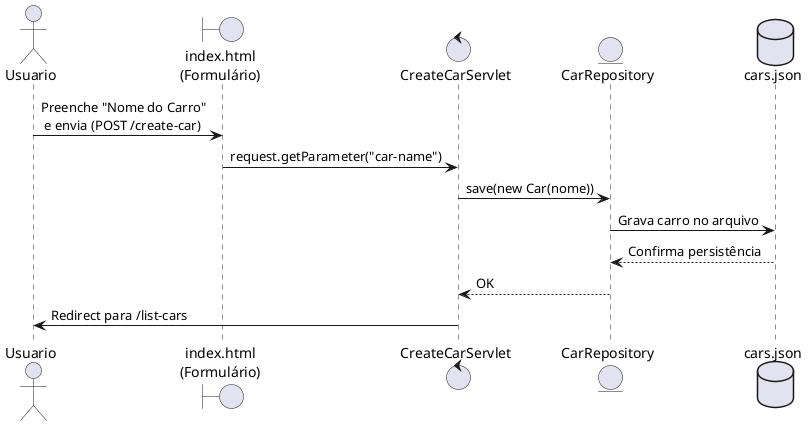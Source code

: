@startuml
actor Usuario
boundary Formulario as "index.html\n(Formulário)"
control CreateCarServlet as "CreateCarServlet"
entity CarRepository as "CarRepository"
database JSON as "cars.json"

Usuario -> Formulario : Preenche "Nome do Carro"\n e envia (POST /create-car)
Formulario -> CreateCarServlet : request.getParameter("car-name")
CreateCarServlet -> CarRepository : save(new Car(nome))
CarRepository -> JSON : Grava carro no arquivo
JSON --> CarRepository : Confirma persistência
CarRepository --> CreateCarServlet : OK
CreateCarServlet -> Usuario : Redirect para /list-cars
@enduml
